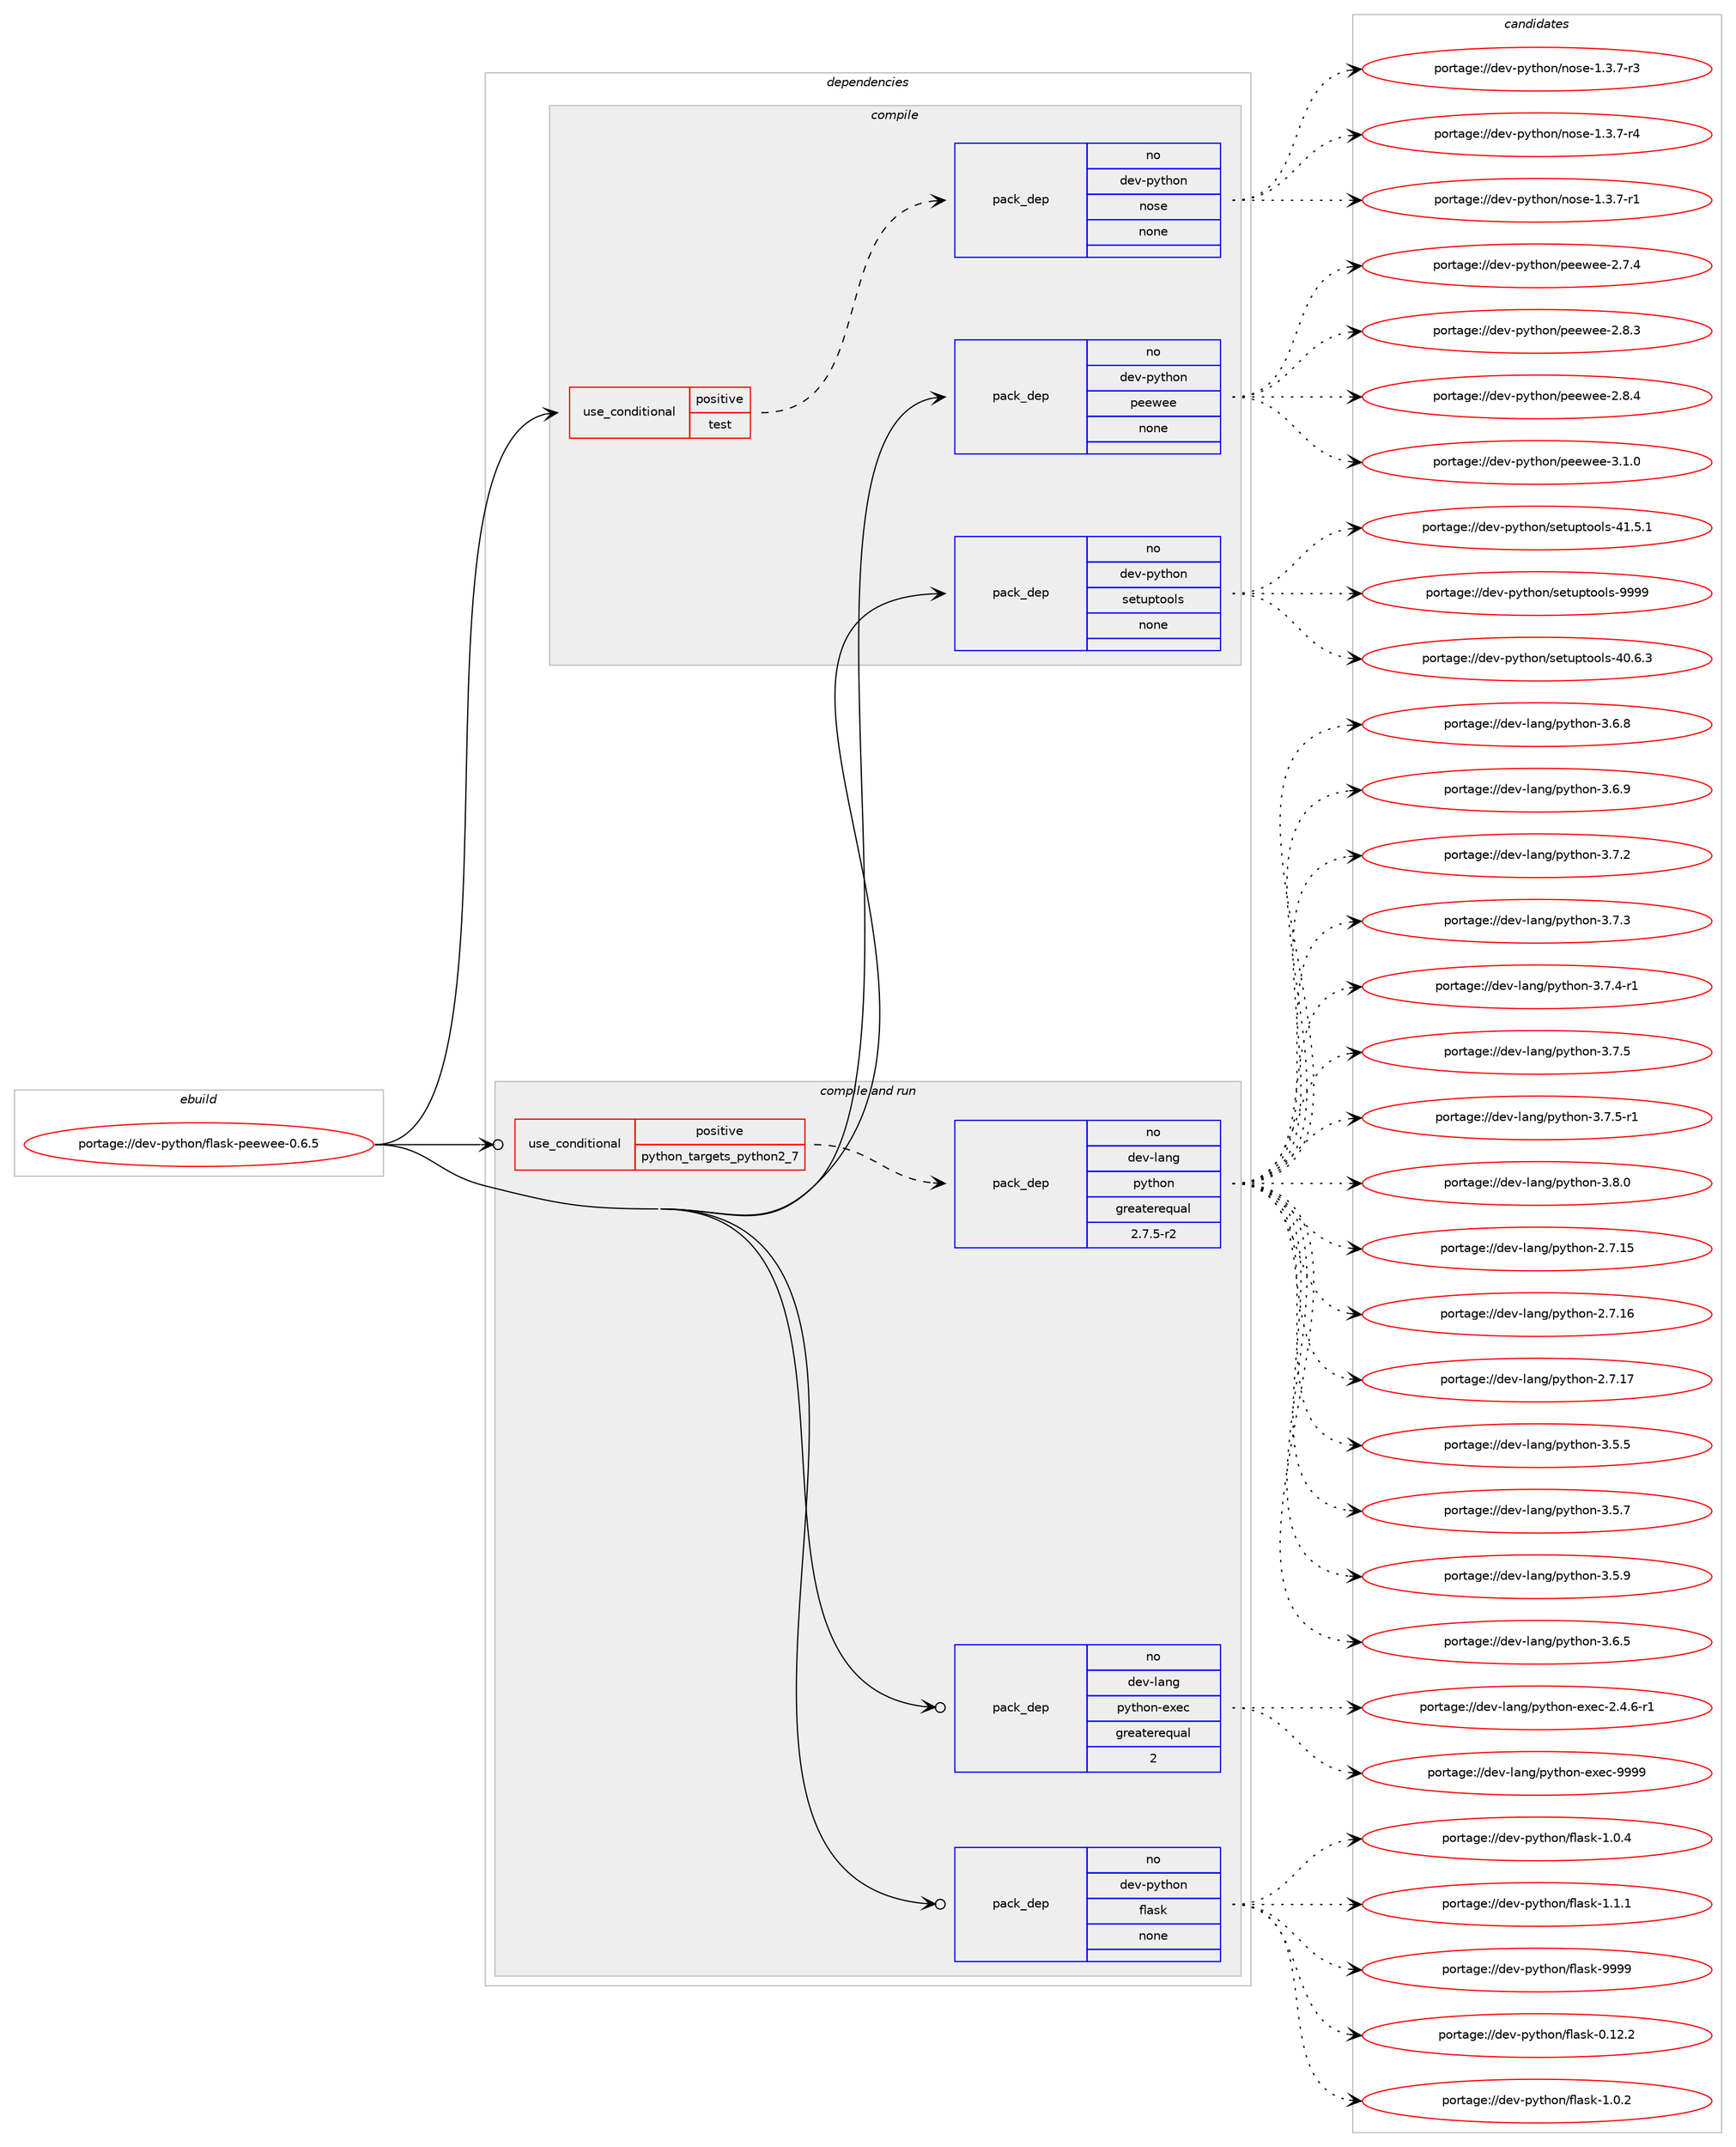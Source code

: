digraph prolog {

# *************
# Graph options
# *************

newrank=true;
concentrate=true;
compound=true;
graph [rankdir=LR,fontname=Helvetica,fontsize=10,ranksep=1.5];#, ranksep=2.5, nodesep=0.2];
edge  [arrowhead=vee];
node  [fontname=Helvetica,fontsize=10];

# **********
# The ebuild
# **********

subgraph cluster_leftcol {
color=gray;
rank=same;
label=<<i>ebuild</i>>;
id [label="portage://dev-python/flask-peewee-0.6.5", color=red, width=4, href="../dev-python/flask-peewee-0.6.5.svg"];
}

# ****************
# The dependencies
# ****************

subgraph cluster_midcol {
color=gray;
label=<<i>dependencies</i>>;
subgraph cluster_compile {
fillcolor="#eeeeee";
style=filled;
label=<<i>compile</i>>;
subgraph cond28800 {
dependency140022 [label=<<TABLE BORDER="0" CELLBORDER="1" CELLSPACING="0" CELLPADDING="4"><TR><TD ROWSPAN="3" CELLPADDING="10">use_conditional</TD></TR><TR><TD>positive</TD></TR><TR><TD>test</TD></TR></TABLE>>, shape=none, color=red];
subgraph pack107902 {
dependency140023 [label=<<TABLE BORDER="0" CELLBORDER="1" CELLSPACING="0" CELLPADDING="4" WIDTH="220"><TR><TD ROWSPAN="6" CELLPADDING="30">pack_dep</TD></TR><TR><TD WIDTH="110">no</TD></TR><TR><TD>dev-python</TD></TR><TR><TD>nose</TD></TR><TR><TD>none</TD></TR><TR><TD></TD></TR></TABLE>>, shape=none, color=blue];
}
dependency140022:e -> dependency140023:w [weight=20,style="dashed",arrowhead="vee"];
}
id:e -> dependency140022:w [weight=20,style="solid",arrowhead="vee"];
subgraph pack107903 {
dependency140024 [label=<<TABLE BORDER="0" CELLBORDER="1" CELLSPACING="0" CELLPADDING="4" WIDTH="220"><TR><TD ROWSPAN="6" CELLPADDING="30">pack_dep</TD></TR><TR><TD WIDTH="110">no</TD></TR><TR><TD>dev-python</TD></TR><TR><TD>peewee</TD></TR><TR><TD>none</TD></TR><TR><TD></TD></TR></TABLE>>, shape=none, color=blue];
}
id:e -> dependency140024:w [weight=20,style="solid",arrowhead="vee"];
subgraph pack107904 {
dependency140025 [label=<<TABLE BORDER="0" CELLBORDER="1" CELLSPACING="0" CELLPADDING="4" WIDTH="220"><TR><TD ROWSPAN="6" CELLPADDING="30">pack_dep</TD></TR><TR><TD WIDTH="110">no</TD></TR><TR><TD>dev-python</TD></TR><TR><TD>setuptools</TD></TR><TR><TD>none</TD></TR><TR><TD></TD></TR></TABLE>>, shape=none, color=blue];
}
id:e -> dependency140025:w [weight=20,style="solid",arrowhead="vee"];
}
subgraph cluster_compileandrun {
fillcolor="#eeeeee";
style=filled;
label=<<i>compile and run</i>>;
subgraph cond28801 {
dependency140026 [label=<<TABLE BORDER="0" CELLBORDER="1" CELLSPACING="0" CELLPADDING="4"><TR><TD ROWSPAN="3" CELLPADDING="10">use_conditional</TD></TR><TR><TD>positive</TD></TR><TR><TD>python_targets_python2_7</TD></TR></TABLE>>, shape=none, color=red];
subgraph pack107905 {
dependency140027 [label=<<TABLE BORDER="0" CELLBORDER="1" CELLSPACING="0" CELLPADDING="4" WIDTH="220"><TR><TD ROWSPAN="6" CELLPADDING="30">pack_dep</TD></TR><TR><TD WIDTH="110">no</TD></TR><TR><TD>dev-lang</TD></TR><TR><TD>python</TD></TR><TR><TD>greaterequal</TD></TR><TR><TD>2.7.5-r2</TD></TR></TABLE>>, shape=none, color=blue];
}
dependency140026:e -> dependency140027:w [weight=20,style="dashed",arrowhead="vee"];
}
id:e -> dependency140026:w [weight=20,style="solid",arrowhead="odotvee"];
subgraph pack107906 {
dependency140028 [label=<<TABLE BORDER="0" CELLBORDER="1" CELLSPACING="0" CELLPADDING="4" WIDTH="220"><TR><TD ROWSPAN="6" CELLPADDING="30">pack_dep</TD></TR><TR><TD WIDTH="110">no</TD></TR><TR><TD>dev-lang</TD></TR><TR><TD>python-exec</TD></TR><TR><TD>greaterequal</TD></TR><TR><TD>2</TD></TR></TABLE>>, shape=none, color=blue];
}
id:e -> dependency140028:w [weight=20,style="solid",arrowhead="odotvee"];
subgraph pack107907 {
dependency140029 [label=<<TABLE BORDER="0" CELLBORDER="1" CELLSPACING="0" CELLPADDING="4" WIDTH="220"><TR><TD ROWSPAN="6" CELLPADDING="30">pack_dep</TD></TR><TR><TD WIDTH="110">no</TD></TR><TR><TD>dev-python</TD></TR><TR><TD>flask</TD></TR><TR><TD>none</TD></TR><TR><TD></TD></TR></TABLE>>, shape=none, color=blue];
}
id:e -> dependency140029:w [weight=20,style="solid",arrowhead="odotvee"];
}
subgraph cluster_run {
fillcolor="#eeeeee";
style=filled;
label=<<i>run</i>>;
}
}

# **************
# The candidates
# **************

subgraph cluster_choices {
rank=same;
color=gray;
label=<<i>candidates</i>>;

subgraph choice107902 {
color=black;
nodesep=1;
choiceportage10010111845112121116104111110471101111151014549465146554511449 [label="portage://dev-python/nose-1.3.7-r1", color=red, width=4,href="../dev-python/nose-1.3.7-r1.svg"];
choiceportage10010111845112121116104111110471101111151014549465146554511451 [label="portage://dev-python/nose-1.3.7-r3", color=red, width=4,href="../dev-python/nose-1.3.7-r3.svg"];
choiceportage10010111845112121116104111110471101111151014549465146554511452 [label="portage://dev-python/nose-1.3.7-r4", color=red, width=4,href="../dev-python/nose-1.3.7-r4.svg"];
dependency140023:e -> choiceportage10010111845112121116104111110471101111151014549465146554511449:w [style=dotted,weight="100"];
dependency140023:e -> choiceportage10010111845112121116104111110471101111151014549465146554511451:w [style=dotted,weight="100"];
dependency140023:e -> choiceportage10010111845112121116104111110471101111151014549465146554511452:w [style=dotted,weight="100"];
}
subgraph choice107903 {
color=black;
nodesep=1;
choiceportage1001011184511212111610411111047112101101119101101455046554652 [label="portage://dev-python/peewee-2.7.4", color=red, width=4,href="../dev-python/peewee-2.7.4.svg"];
choiceportage1001011184511212111610411111047112101101119101101455046564651 [label="portage://dev-python/peewee-2.8.3", color=red, width=4,href="../dev-python/peewee-2.8.3.svg"];
choiceportage1001011184511212111610411111047112101101119101101455046564652 [label="portage://dev-python/peewee-2.8.4", color=red, width=4,href="../dev-python/peewee-2.8.4.svg"];
choiceportage1001011184511212111610411111047112101101119101101455146494648 [label="portage://dev-python/peewee-3.1.0", color=red, width=4,href="../dev-python/peewee-3.1.0.svg"];
dependency140024:e -> choiceportage1001011184511212111610411111047112101101119101101455046554652:w [style=dotted,weight="100"];
dependency140024:e -> choiceportage1001011184511212111610411111047112101101119101101455046564651:w [style=dotted,weight="100"];
dependency140024:e -> choiceportage1001011184511212111610411111047112101101119101101455046564652:w [style=dotted,weight="100"];
dependency140024:e -> choiceportage1001011184511212111610411111047112101101119101101455146494648:w [style=dotted,weight="100"];
}
subgraph choice107904 {
color=black;
nodesep=1;
choiceportage100101118451121211161041111104711510111611711211611111110811545524846544651 [label="portage://dev-python/setuptools-40.6.3", color=red, width=4,href="../dev-python/setuptools-40.6.3.svg"];
choiceportage100101118451121211161041111104711510111611711211611111110811545524946534649 [label="portage://dev-python/setuptools-41.5.1", color=red, width=4,href="../dev-python/setuptools-41.5.1.svg"];
choiceportage10010111845112121116104111110471151011161171121161111111081154557575757 [label="portage://dev-python/setuptools-9999", color=red, width=4,href="../dev-python/setuptools-9999.svg"];
dependency140025:e -> choiceportage100101118451121211161041111104711510111611711211611111110811545524846544651:w [style=dotted,weight="100"];
dependency140025:e -> choiceportage100101118451121211161041111104711510111611711211611111110811545524946534649:w [style=dotted,weight="100"];
dependency140025:e -> choiceportage10010111845112121116104111110471151011161171121161111111081154557575757:w [style=dotted,weight="100"];
}
subgraph choice107905 {
color=black;
nodesep=1;
choiceportage10010111845108971101034711212111610411111045504655464953 [label="portage://dev-lang/python-2.7.15", color=red, width=4,href="../dev-lang/python-2.7.15.svg"];
choiceportage10010111845108971101034711212111610411111045504655464954 [label="portage://dev-lang/python-2.7.16", color=red, width=4,href="../dev-lang/python-2.7.16.svg"];
choiceportage10010111845108971101034711212111610411111045504655464955 [label="portage://dev-lang/python-2.7.17", color=red, width=4,href="../dev-lang/python-2.7.17.svg"];
choiceportage100101118451089711010347112121116104111110455146534653 [label="portage://dev-lang/python-3.5.5", color=red, width=4,href="../dev-lang/python-3.5.5.svg"];
choiceportage100101118451089711010347112121116104111110455146534655 [label="portage://dev-lang/python-3.5.7", color=red, width=4,href="../dev-lang/python-3.5.7.svg"];
choiceportage100101118451089711010347112121116104111110455146534657 [label="portage://dev-lang/python-3.5.9", color=red, width=4,href="../dev-lang/python-3.5.9.svg"];
choiceportage100101118451089711010347112121116104111110455146544653 [label="portage://dev-lang/python-3.6.5", color=red, width=4,href="../dev-lang/python-3.6.5.svg"];
choiceportage100101118451089711010347112121116104111110455146544656 [label="portage://dev-lang/python-3.6.8", color=red, width=4,href="../dev-lang/python-3.6.8.svg"];
choiceportage100101118451089711010347112121116104111110455146544657 [label="portage://dev-lang/python-3.6.9", color=red, width=4,href="../dev-lang/python-3.6.9.svg"];
choiceportage100101118451089711010347112121116104111110455146554650 [label="portage://dev-lang/python-3.7.2", color=red, width=4,href="../dev-lang/python-3.7.2.svg"];
choiceportage100101118451089711010347112121116104111110455146554651 [label="portage://dev-lang/python-3.7.3", color=red, width=4,href="../dev-lang/python-3.7.3.svg"];
choiceportage1001011184510897110103471121211161041111104551465546524511449 [label="portage://dev-lang/python-3.7.4-r1", color=red, width=4,href="../dev-lang/python-3.7.4-r1.svg"];
choiceportage100101118451089711010347112121116104111110455146554653 [label="portage://dev-lang/python-3.7.5", color=red, width=4,href="../dev-lang/python-3.7.5.svg"];
choiceportage1001011184510897110103471121211161041111104551465546534511449 [label="portage://dev-lang/python-3.7.5-r1", color=red, width=4,href="../dev-lang/python-3.7.5-r1.svg"];
choiceportage100101118451089711010347112121116104111110455146564648 [label="portage://dev-lang/python-3.8.0", color=red, width=4,href="../dev-lang/python-3.8.0.svg"];
dependency140027:e -> choiceportage10010111845108971101034711212111610411111045504655464953:w [style=dotted,weight="100"];
dependency140027:e -> choiceportage10010111845108971101034711212111610411111045504655464954:w [style=dotted,weight="100"];
dependency140027:e -> choiceportage10010111845108971101034711212111610411111045504655464955:w [style=dotted,weight="100"];
dependency140027:e -> choiceportage100101118451089711010347112121116104111110455146534653:w [style=dotted,weight="100"];
dependency140027:e -> choiceportage100101118451089711010347112121116104111110455146534655:w [style=dotted,weight="100"];
dependency140027:e -> choiceportage100101118451089711010347112121116104111110455146534657:w [style=dotted,weight="100"];
dependency140027:e -> choiceportage100101118451089711010347112121116104111110455146544653:w [style=dotted,weight="100"];
dependency140027:e -> choiceportage100101118451089711010347112121116104111110455146544656:w [style=dotted,weight="100"];
dependency140027:e -> choiceportage100101118451089711010347112121116104111110455146544657:w [style=dotted,weight="100"];
dependency140027:e -> choiceportage100101118451089711010347112121116104111110455146554650:w [style=dotted,weight="100"];
dependency140027:e -> choiceportage100101118451089711010347112121116104111110455146554651:w [style=dotted,weight="100"];
dependency140027:e -> choiceportage1001011184510897110103471121211161041111104551465546524511449:w [style=dotted,weight="100"];
dependency140027:e -> choiceportage100101118451089711010347112121116104111110455146554653:w [style=dotted,weight="100"];
dependency140027:e -> choiceportage1001011184510897110103471121211161041111104551465546534511449:w [style=dotted,weight="100"];
dependency140027:e -> choiceportage100101118451089711010347112121116104111110455146564648:w [style=dotted,weight="100"];
}
subgraph choice107906 {
color=black;
nodesep=1;
choiceportage10010111845108971101034711212111610411111045101120101994550465246544511449 [label="portage://dev-lang/python-exec-2.4.6-r1", color=red, width=4,href="../dev-lang/python-exec-2.4.6-r1.svg"];
choiceportage10010111845108971101034711212111610411111045101120101994557575757 [label="portage://dev-lang/python-exec-9999", color=red, width=4,href="../dev-lang/python-exec-9999.svg"];
dependency140028:e -> choiceportage10010111845108971101034711212111610411111045101120101994550465246544511449:w [style=dotted,weight="100"];
dependency140028:e -> choiceportage10010111845108971101034711212111610411111045101120101994557575757:w [style=dotted,weight="100"];
}
subgraph choice107907 {
color=black;
nodesep=1;
choiceportage10010111845112121116104111110471021089711510745484649504650 [label="portage://dev-python/flask-0.12.2", color=red, width=4,href="../dev-python/flask-0.12.2.svg"];
choiceportage100101118451121211161041111104710210897115107454946484650 [label="portage://dev-python/flask-1.0.2", color=red, width=4,href="../dev-python/flask-1.0.2.svg"];
choiceportage100101118451121211161041111104710210897115107454946484652 [label="portage://dev-python/flask-1.0.4", color=red, width=4,href="../dev-python/flask-1.0.4.svg"];
choiceportage100101118451121211161041111104710210897115107454946494649 [label="portage://dev-python/flask-1.1.1", color=red, width=4,href="../dev-python/flask-1.1.1.svg"];
choiceportage1001011184511212111610411111047102108971151074557575757 [label="portage://dev-python/flask-9999", color=red, width=4,href="../dev-python/flask-9999.svg"];
dependency140029:e -> choiceportage10010111845112121116104111110471021089711510745484649504650:w [style=dotted,weight="100"];
dependency140029:e -> choiceportage100101118451121211161041111104710210897115107454946484650:w [style=dotted,weight="100"];
dependency140029:e -> choiceportage100101118451121211161041111104710210897115107454946484652:w [style=dotted,weight="100"];
dependency140029:e -> choiceportage100101118451121211161041111104710210897115107454946494649:w [style=dotted,weight="100"];
dependency140029:e -> choiceportage1001011184511212111610411111047102108971151074557575757:w [style=dotted,weight="100"];
}
}

}
